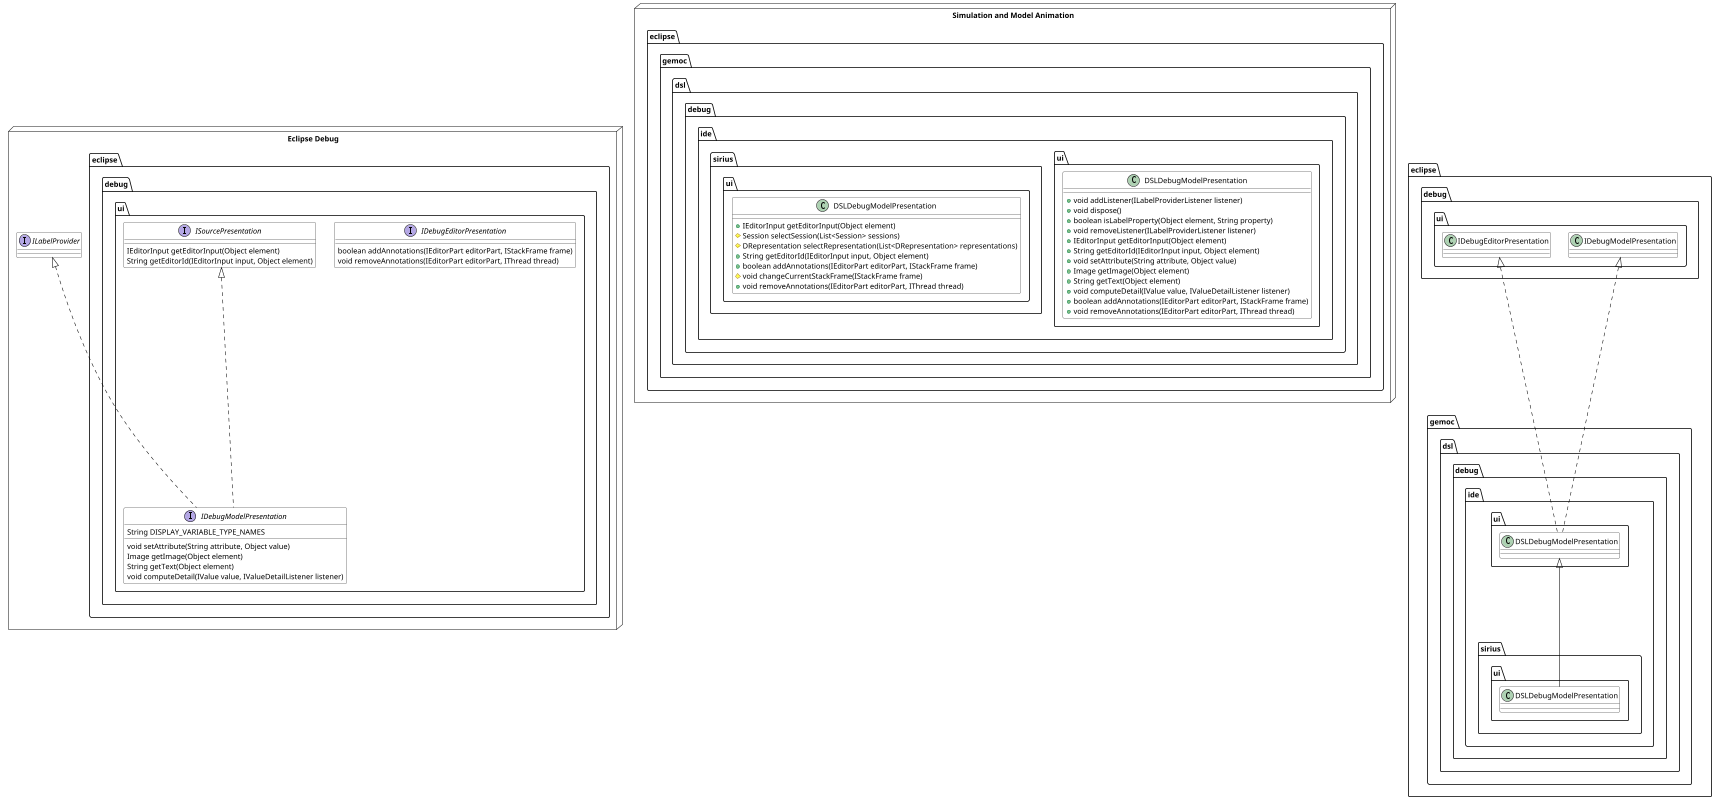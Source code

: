 @startuml
skinparam class {
	BackgroundColor White
	ArrowColor Black
	BorderColor Black
}

scale max 1024 width
scale max 800 height

package "Eclipse Debug" as eclipse_debug <<Node>> {
	namespace eclipse.debug.ui {
		interface IDebugModelPresentation {
			String DISPLAY_VARIABLE_TYPE_NAMES
			void setAttribute(String attribute, Object value)
			Image getImage(Object element)
			String getText(Object element)
			void computeDetail(IValue value, IValueDetailListener listener)
		}
		interface IDebugEditorPresentation {
			boolean addAnnotations(IEditorPart editorPart, IStackFrame frame)
			void removeAnnotations(IEditorPart editorPart, IThread thread)
		}
		interface ISourcePresentation {
			IEditorInput getEditorInput(Object element)
			String getEditorId(IEditorInput input, Object element)
		}
		ISourcePresentation <|.. IDebugModelPresentation
	}
	interface ILabelProvider
	ILabelProvider <|.. eclipse.debug.ui.IDebugModelPresentation
}

package "Simulation and Model Animation" as simulation_model_animation <<Node>> {

	namespace eclipse.gemoc.dsl.debug.ide.ui {
		class DSLDebugModelPresentation {
			+void addListener(ILabelProviderListener listener)
			+void dispose()
			+boolean isLabelProperty(Object element, String property)
			+void removeListener(ILabelProviderListener listener)
			+IEditorInput getEditorInput(Object element)
			+String getEditorId(IEditorInput input, Object element)
			+void setAttribute(String attribute, Object value)
			+Image getImage(Object element)
			+String getText(Object element)
			+void computeDetail(IValue value, IValueDetailListener listener)
			+boolean addAnnotations(IEditorPart editorPart, IStackFrame frame)
			+void removeAnnotations(IEditorPart editorPart, IThread thread)
		}
	}
		namespace eclipse.gemoc.dsl.debug.ide.sirius.ui {
		class DSLDebugModelPresentation {
			+IEditorInput getEditorInput(Object element)
			#Session selectSession(List<Session> sessions)
			#DRepresentation selectRepresentation(List<DRepresentation> representations)
			+String getEditorId(IEditorInput input, Object element)
			+boolean addAnnotations(IEditorPart editorPart, IStackFrame frame)
			#void changeCurrentStackFrame(IStackFrame frame)
			+void removeAnnotations(IEditorPart editorPart, IThread thread)
		}
	}
}

eclipse.gemoc.dsl.debug.ide.ui.DSLDebugModelPresentation <|-- eclipse.gemoc.dsl.debug.ide.sirius.ui.DSLDebugModelPresentation
eclipse.debug.ui.IDebugModelPresentation <|.. eclipse.gemoc.dsl.debug.ide.ui.DSLDebugModelPresentation
eclipse.debug.ui.IDebugEditorPresentation <|.. eclipse.gemoc.dsl.debug.ide.ui.DSLDebugModelPresentation


@enduml

